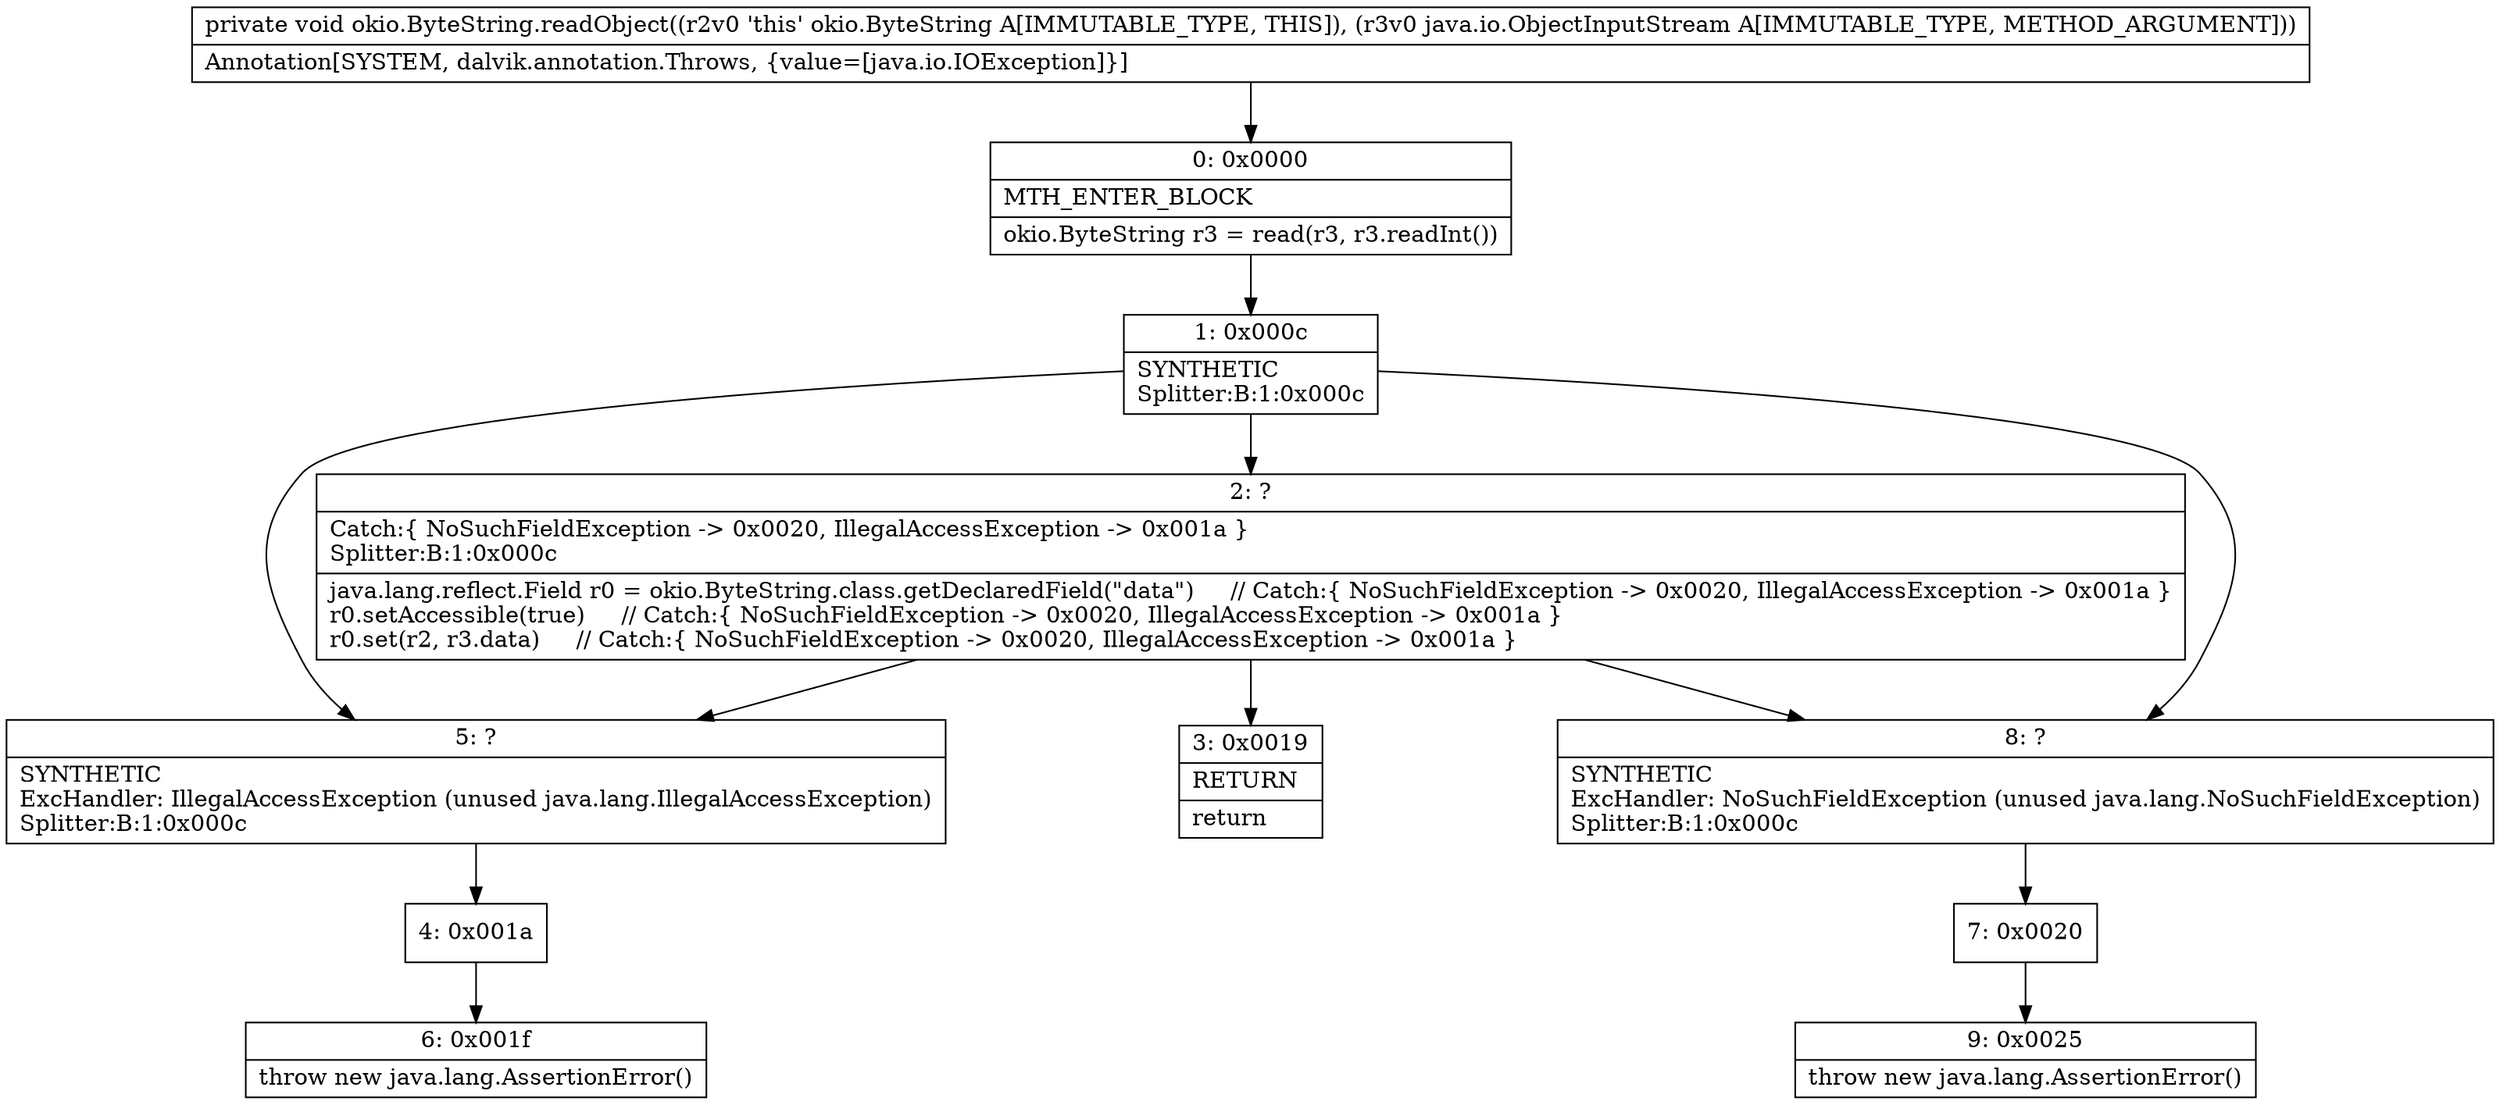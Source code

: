 digraph "CFG forokio.ByteString.readObject(Ljava\/io\/ObjectInputStream;)V" {
Node_0 [shape=record,label="{0\:\ 0x0000|MTH_ENTER_BLOCK\l|okio.ByteString r3 = read(r3, r3.readInt())\l}"];
Node_1 [shape=record,label="{1\:\ 0x000c|SYNTHETIC\lSplitter:B:1:0x000c\l}"];
Node_2 [shape=record,label="{2\:\ ?|Catch:\{ NoSuchFieldException \-\> 0x0020, IllegalAccessException \-\> 0x001a \}\lSplitter:B:1:0x000c\l|java.lang.reflect.Field r0 = okio.ByteString.class.getDeclaredField(\"data\")     \/\/ Catch:\{ NoSuchFieldException \-\> 0x0020, IllegalAccessException \-\> 0x001a \}\lr0.setAccessible(true)     \/\/ Catch:\{ NoSuchFieldException \-\> 0x0020, IllegalAccessException \-\> 0x001a \}\lr0.set(r2, r3.data)     \/\/ Catch:\{ NoSuchFieldException \-\> 0x0020, IllegalAccessException \-\> 0x001a \}\l}"];
Node_3 [shape=record,label="{3\:\ 0x0019|RETURN\l|return\l}"];
Node_4 [shape=record,label="{4\:\ 0x001a}"];
Node_5 [shape=record,label="{5\:\ ?|SYNTHETIC\lExcHandler: IllegalAccessException (unused java.lang.IllegalAccessException)\lSplitter:B:1:0x000c\l}"];
Node_6 [shape=record,label="{6\:\ 0x001f|throw new java.lang.AssertionError()\l}"];
Node_7 [shape=record,label="{7\:\ 0x0020}"];
Node_8 [shape=record,label="{8\:\ ?|SYNTHETIC\lExcHandler: NoSuchFieldException (unused java.lang.NoSuchFieldException)\lSplitter:B:1:0x000c\l}"];
Node_9 [shape=record,label="{9\:\ 0x0025|throw new java.lang.AssertionError()\l}"];
MethodNode[shape=record,label="{private void okio.ByteString.readObject((r2v0 'this' okio.ByteString A[IMMUTABLE_TYPE, THIS]), (r3v0 java.io.ObjectInputStream A[IMMUTABLE_TYPE, METHOD_ARGUMENT]))  | Annotation[SYSTEM, dalvik.annotation.Throws, \{value=[java.io.IOException]\}]\l}"];
MethodNode -> Node_0;
Node_0 -> Node_1;
Node_1 -> Node_2;
Node_1 -> Node_8;
Node_1 -> Node_5;
Node_2 -> Node_3;
Node_2 -> Node_8;
Node_2 -> Node_5;
Node_4 -> Node_6;
Node_5 -> Node_4;
Node_7 -> Node_9;
Node_8 -> Node_7;
}

